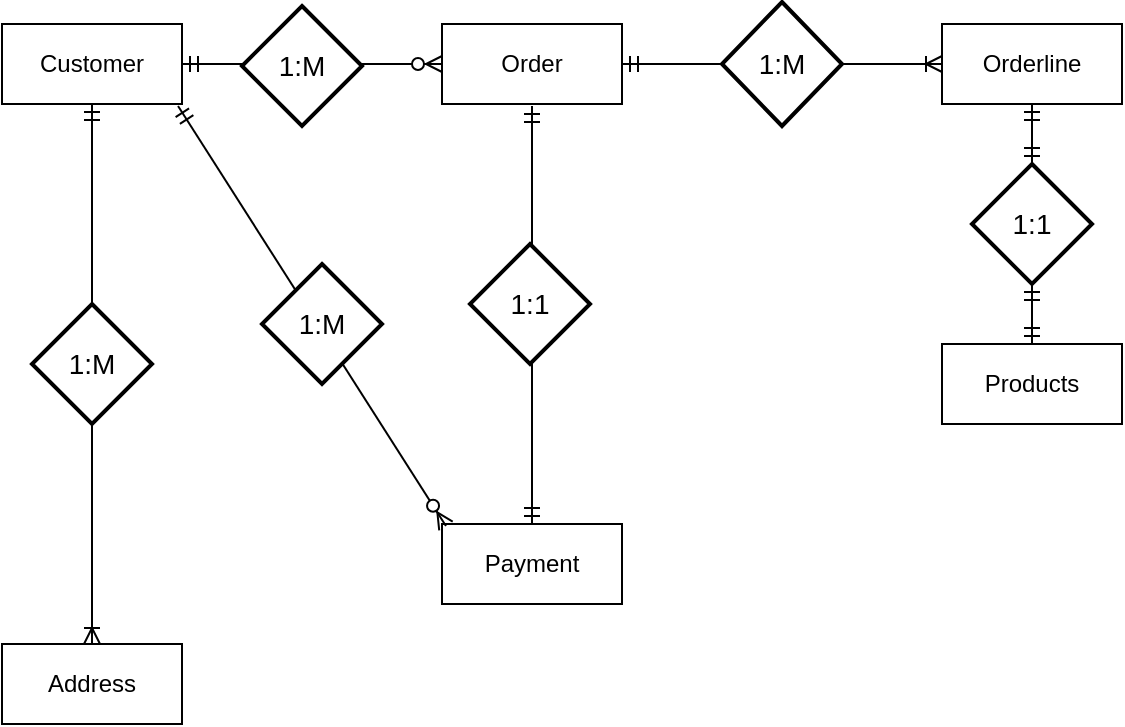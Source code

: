 <mxfile version="10.5.0"><diagram id="-TNwecd6jEqs3qU4ZG-8" name="Page-1"><mxGraphModel dx="840" dy="435" grid="1" gridSize="10" guides="1" tooltips="1" connect="1" arrows="1" fold="1" page="1" pageScale="1" pageWidth="827" pageHeight="1169" math="0" shadow="0"><root><mxCell id="0"/><mxCell id="1" parent="0"/><mxCell id="8LawcAhsgJEBSbWvyyyE-1" value="Customer" style="rounded=0;whiteSpace=wrap;html=1;" vertex="1" parent="1"><mxGeometry x="50" y="40" width="90" height="40" as="geometry"/></mxCell><mxCell id="8LawcAhsgJEBSbWvyyyE-2" value="Address" style="rounded=0;whiteSpace=wrap;html=1;" vertex="1" parent="1"><mxGeometry x="50" y="350" width="90" height="40" as="geometry"/></mxCell><mxCell id="8LawcAhsgJEBSbWvyyyE-4" value="Order" style="rounded=0;whiteSpace=wrap;html=1;" vertex="1" parent="1"><mxGeometry x="270" y="40" width="90" height="40" as="geometry"/></mxCell><mxCell id="8LawcAhsgJEBSbWvyyyE-8" value="Payment" style="rounded=0;whiteSpace=wrap;html=1;" vertex="1" parent="1"><mxGeometry x="270" y="290" width="90" height="40" as="geometry"/></mxCell><mxCell id="8LawcAhsgJEBSbWvyyyE-10" value="Orderline" style="rounded=0;whiteSpace=wrap;html=1;" vertex="1" parent="1"><mxGeometry x="520" y="40" width="90" height="40" as="geometry"/></mxCell><mxCell id="8LawcAhsgJEBSbWvyyyE-11" value="Products" style="rounded=0;whiteSpace=wrap;html=1;" vertex="1" parent="1"><mxGeometry x="520" y="200" width="90" height="40" as="geometry"/></mxCell><mxCell id="8LawcAhsgJEBSbWvyyyE-12" value="" style="fontSize=12;html=1;endArrow=ERoneToMany;startArrow=ERmandOne;exitX=0.5;exitY=1;exitDx=0;exitDy=0;entryX=0.5;entryY=0;entryDx=0;entryDy=0;" edge="1" parent="1" source="8LawcAhsgJEBSbWvyyyE-1" target="8LawcAhsgJEBSbWvyyyE-2"><mxGeometry width="100" height="100" relative="1" as="geometry"><mxPoint x="50" y="360" as="sourcePoint"/><mxPoint x="150" y="260" as="targetPoint"/></mxGeometry></mxCell><mxCell id="8LawcAhsgJEBSbWvyyyE-15" value="" style="fontSize=12;html=1;endArrow=ERmandOne;startArrow=ERmandOne;exitX=0.5;exitY=0;exitDx=0;exitDy=0;" edge="1" parent="1" source="8LawcAhsgJEBSbWvyyyE-8"><mxGeometry width="100" height="100" relative="1" as="geometry"><mxPoint x="265" y="220" as="sourcePoint"/><mxPoint x="315" y="81" as="targetPoint"/></mxGeometry></mxCell><mxCell id="8LawcAhsgJEBSbWvyyyE-18" value="" style="fontSize=12;html=1;endArrow=ERmandOne;startArrow=ERmandOne;entryX=0.5;entryY=1;entryDx=0;entryDy=0;exitX=0.5;exitY=0;exitDx=0;exitDy=0;" edge="1" parent="1" source="8LawcAhsgJEBSbWvyyyE-32" target="8LawcAhsgJEBSbWvyyyE-10"><mxGeometry width="100" height="100" relative="1" as="geometry"><mxPoint x="560" y="200" as="sourcePoint"/><mxPoint x="610" y="90" as="targetPoint"/></mxGeometry></mxCell><mxCell id="8LawcAhsgJEBSbWvyyyE-19" value="" style="fontSize=12;html=1;endArrow=ERzeroToMany;startArrow=ERmandOne;entryX=0.022;entryY=0.025;entryDx=0;entryDy=0;entryPerimeter=0;exitX=0.978;exitY=1.025;exitDx=0;exitDy=0;exitPerimeter=0;" edge="1" parent="1" source="8LawcAhsgJEBSbWvyyyE-1" target="8LawcAhsgJEBSbWvyyyE-8"><mxGeometry width="100" height="100" relative="1" as="geometry"><mxPoint x="140" y="180" as="sourcePoint"/><mxPoint x="240" y="80" as="targetPoint"/></mxGeometry></mxCell><mxCell id="8LawcAhsgJEBSbWvyyyE-20" value="1:M" style="shape=rhombus;strokeWidth=2;fontSize=17;perimeter=rhombusPerimeter;whiteSpace=wrap;html=1;align=center;fontSize=14;" vertex="1" parent="1"><mxGeometry x="180" y="160" width="60" height="60" as="geometry"/></mxCell><mxCell id="8LawcAhsgJEBSbWvyyyE-22" value="1:M" style="shape=rhombus;strokeWidth=2;fontSize=12;perimeter=rhombusPerimeter;whiteSpace=wrap;html=1;align=center;fontSize=14;" vertex="1" parent="1"><mxGeometry x="65" y="180" width="60" height="60" as="geometry"/></mxCell><mxCell id="8LawcAhsgJEBSbWvyyyE-24" value="1:1" style="shape=rhombus;strokeWidth=2;fontSize=13;perimeter=rhombusPerimeter;whiteSpace=wrap;html=1;align=center;fontSize=14;" vertex="1" parent="1"><mxGeometry x="284" y="150" width="60" height="60" as="geometry"/></mxCell><mxCell id="8LawcAhsgJEBSbWvyyyE-26" value="" style="edgeStyle=entityRelationEdgeStyle;fontSize=12;html=1;endArrow=ERzeroToMany;startArrow=ERmandOne;exitX=1;exitY=0.5;exitDx=0;exitDy=0;entryX=0;entryY=0.5;entryDx=0;entryDy=0;" edge="1" parent="1" source="8LawcAhsgJEBSbWvyyyE-1" target="8LawcAhsgJEBSbWvyyyE-4"><mxGeometry width="100" height="100" relative="1" as="geometry"><mxPoint x="155" y="110" as="sourcePoint"/><mxPoint x="255" y="10" as="targetPoint"/></mxGeometry></mxCell><mxCell id="8LawcAhsgJEBSbWvyyyE-27" value="" style="edgeStyle=entityRelationEdgeStyle;fontSize=12;html=1;endArrow=ERoneToMany;startArrow=ERmandOne;entryX=0;entryY=0.5;entryDx=0;entryDy=0;exitX=1;exitY=0.5;exitDx=0;exitDy=0;" edge="1" parent="1" source="8LawcAhsgJEBSbWvyyyE-4" target="8LawcAhsgJEBSbWvyyyE-10"><mxGeometry width="100" height="100" relative="1" as="geometry"><mxPoint x="413" y="150" as="sourcePoint"/><mxPoint x="513" y="50" as="targetPoint"/></mxGeometry></mxCell><mxCell id="8LawcAhsgJEBSbWvyyyE-28" value="&lt;span&gt;1:M&lt;/span&gt;" style="shape=rhombus;strokeWidth=2;fontSize=17;perimeter=rhombusPerimeter;whiteSpace=wrap;html=1;align=center;fontSize=14;" vertex="1" parent="1"><mxGeometry x="410" y="29" width="60" height="62" as="geometry"/></mxCell><mxCell id="8LawcAhsgJEBSbWvyyyE-30" value="1:M" style="shape=rhombus;strokeWidth=2;fontSize=17;perimeter=rhombusPerimeter;whiteSpace=wrap;html=1;align=center;fontSize=14;" vertex="1" parent="1"><mxGeometry x="170" y="31" width="60" height="60" as="geometry"/></mxCell><mxCell id="8LawcAhsgJEBSbWvyyyE-32" value="&lt;span&gt;1:1&lt;/span&gt;" style="shape=rhombus;strokeWidth=2;fontSize=17;perimeter=rhombusPerimeter;whiteSpace=wrap;html=1;align=center;fontSize=14;" vertex="1" parent="1"><mxGeometry x="535" y="110" width="60" height="60" as="geometry"/></mxCell><mxCell id="8LawcAhsgJEBSbWvyyyE-33" value="" style="fontSize=12;html=1;endArrow=ERmandOne;startArrow=ERmandOne;entryX=0.5;entryY=1;entryDx=0;entryDy=0;exitX=0.5;exitY=0;exitDx=0;exitDy=0;" edge="1" parent="1" source="8LawcAhsgJEBSbWvyyyE-11" target="8LawcAhsgJEBSbWvyyyE-32"><mxGeometry width="100" height="100" relative="1" as="geometry"><mxPoint x="565" y="200" as="sourcePoint"/><mxPoint x="565" y="80" as="targetPoint"/></mxGeometry></mxCell></root></mxGraphModel></diagram></mxfile>
